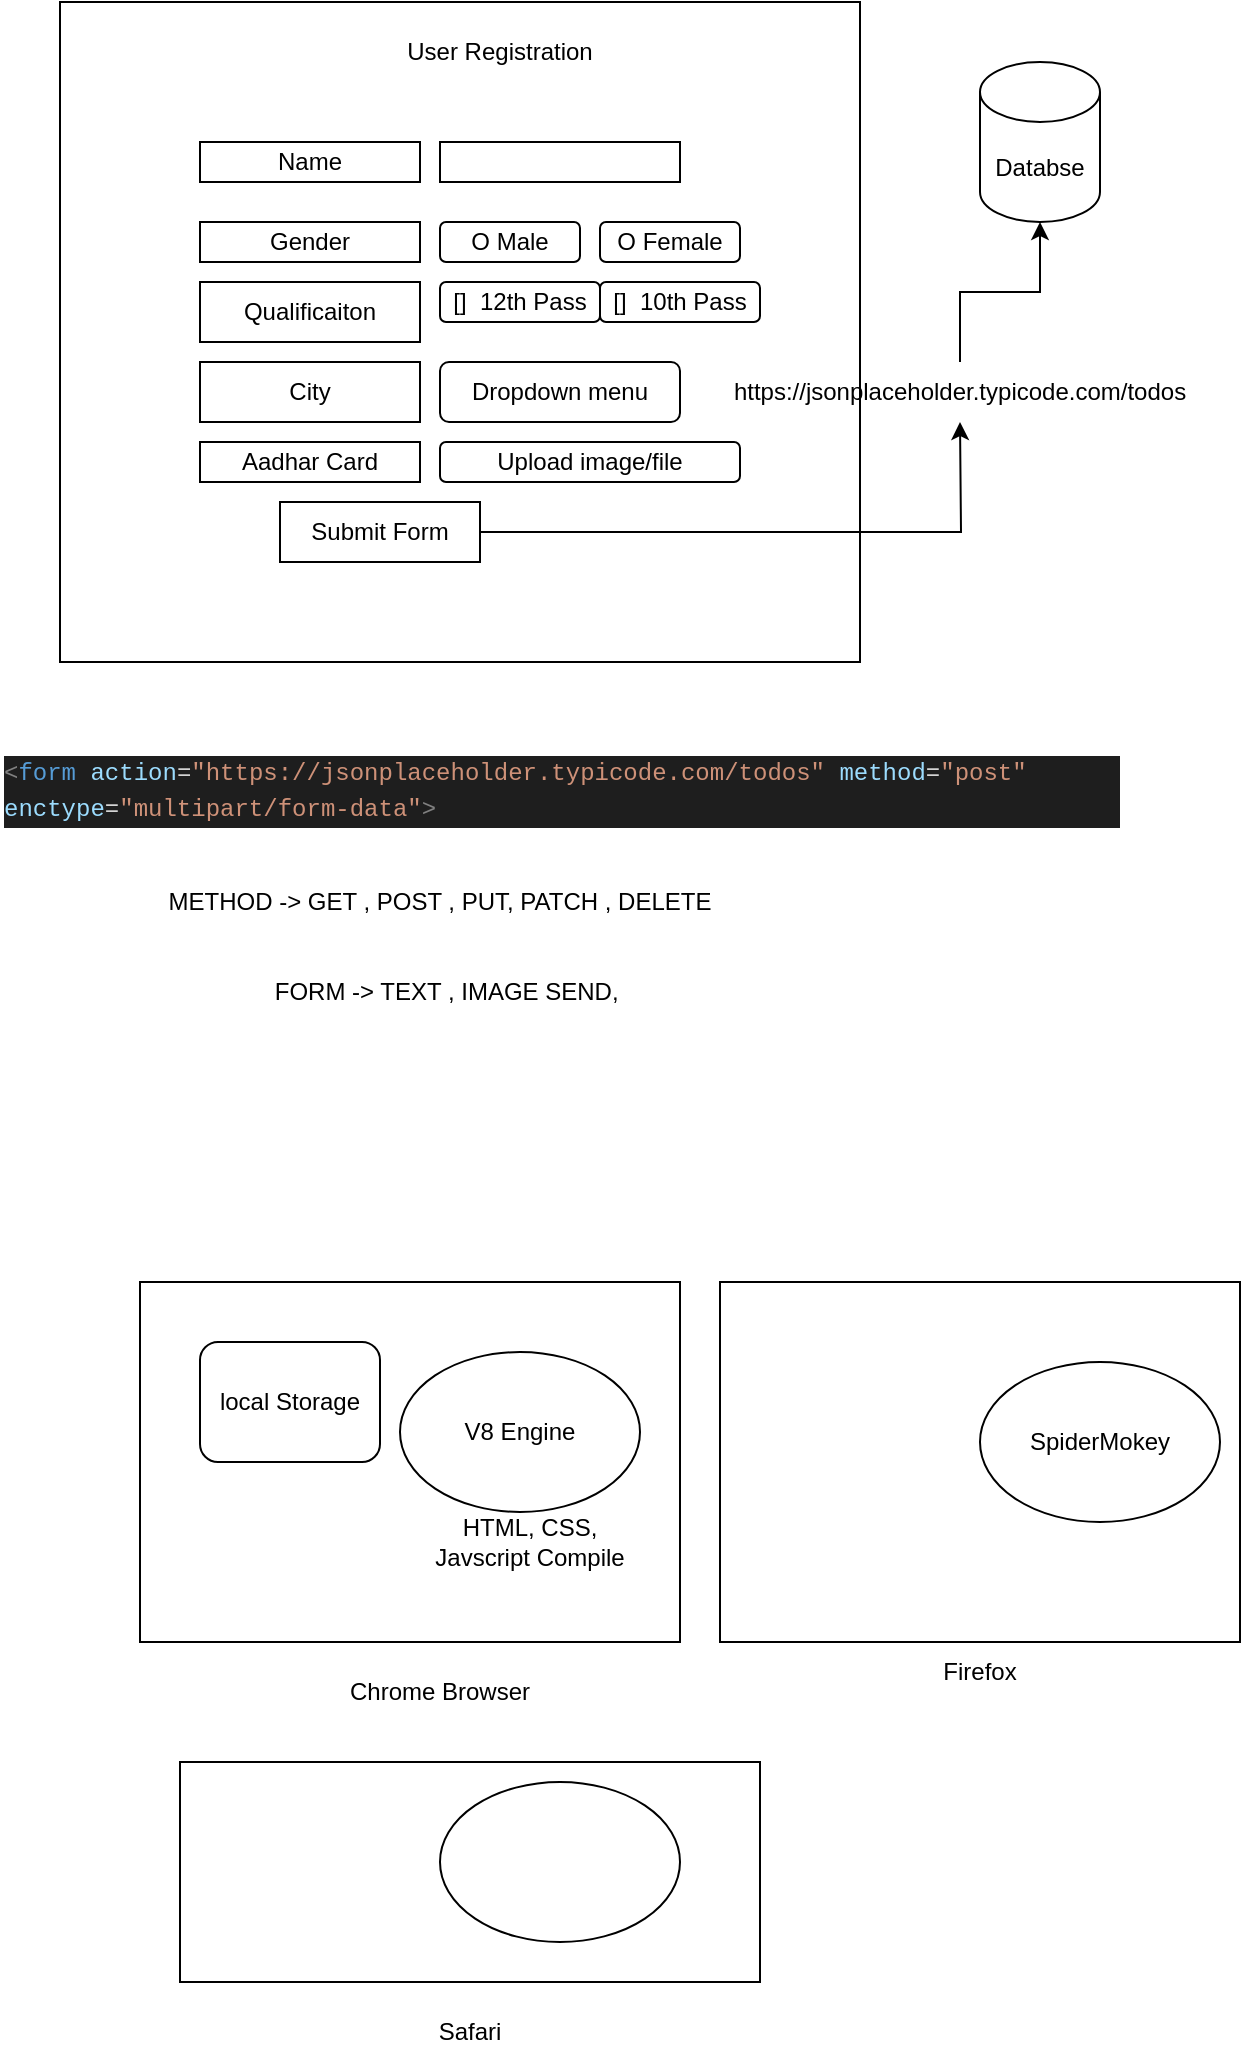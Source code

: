 <mxfile version="20.2.2" type="device"><diagram id="D8uAxka0i_F_hIoowxy5" name="Page-1"><mxGraphModel dx="1140" dy="527" grid="1" gridSize="10" guides="1" tooltips="1" connect="1" arrows="1" fold="1" page="1" pageScale="1" pageWidth="850" pageHeight="1100" math="0" shadow="0"><root><mxCell id="0"/><mxCell id="1" parent="0"/><mxCell id="Z_ufzp1KqPyGk6DbeyGO-2" value="" style="rounded=0;whiteSpace=wrap;html=1;" parent="1" vertex="1"><mxGeometry x="100" y="70" width="400" height="330" as="geometry"/></mxCell><mxCell id="Z_ufzp1KqPyGk6DbeyGO-3" value="Name" style="rounded=0;whiteSpace=wrap;html=1;" parent="1" vertex="1"><mxGeometry x="170" y="140" width="110" height="20" as="geometry"/></mxCell><mxCell id="Z_ufzp1KqPyGk6DbeyGO-4" value="" style="rounded=0;whiteSpace=wrap;html=1;" parent="1" vertex="1"><mxGeometry x="290" y="140" width="120" height="20" as="geometry"/></mxCell><mxCell id="Z_ufzp1KqPyGk6DbeyGO-5" value="Gender" style="rounded=0;whiteSpace=wrap;html=1;" parent="1" vertex="1"><mxGeometry x="170" y="180" width="110" height="20" as="geometry"/></mxCell><mxCell id="Z_ufzp1KqPyGk6DbeyGO-6" value="O Male" style="rounded=1;whiteSpace=wrap;html=1;" parent="1" vertex="1"><mxGeometry x="290" y="180" width="70" height="20" as="geometry"/></mxCell><mxCell id="Z_ufzp1KqPyGk6DbeyGO-8" value="O Female" style="rounded=1;whiteSpace=wrap;html=1;" parent="1" vertex="1"><mxGeometry x="370" y="180" width="70" height="20" as="geometry"/></mxCell><mxCell id="Z_ufzp1KqPyGk6DbeyGO-9" value="Qualificaiton" style="rounded=0;whiteSpace=wrap;html=1;" parent="1" vertex="1"><mxGeometry x="170" y="210" width="110" height="30" as="geometry"/></mxCell><mxCell id="Z_ufzp1KqPyGk6DbeyGO-10" value="[]&amp;nbsp; 12th Pass" style="rounded=1;whiteSpace=wrap;html=1;" parent="1" vertex="1"><mxGeometry x="290" y="210" width="80" height="20" as="geometry"/></mxCell><mxCell id="Z_ufzp1KqPyGk6DbeyGO-11" value="[]&amp;nbsp; 10th Pass" style="rounded=1;whiteSpace=wrap;html=1;" parent="1" vertex="1"><mxGeometry x="370" y="210" width="80" height="20" as="geometry"/></mxCell><mxCell id="Z_ufzp1KqPyGk6DbeyGO-12" value="City" style="rounded=0;whiteSpace=wrap;html=1;" parent="1" vertex="1"><mxGeometry x="170" y="250" width="110" height="30" as="geometry"/></mxCell><mxCell id="Z_ufzp1KqPyGk6DbeyGO-14" value="Dropdown menu" style="rounded=1;whiteSpace=wrap;html=1;" parent="1" vertex="1"><mxGeometry x="290" y="250" width="120" height="30" as="geometry"/></mxCell><mxCell id="Z_ufzp1KqPyGk6DbeyGO-21" style="edgeStyle=orthogonalEdgeStyle;rounded=0;orthogonalLoop=1;jettySize=auto;html=1;" parent="1" source="Z_ufzp1KqPyGk6DbeyGO-15" edge="1"><mxGeometry relative="1" as="geometry"><mxPoint x="550" y="280" as="targetPoint"/></mxGeometry></mxCell><mxCell id="Z_ufzp1KqPyGk6DbeyGO-15" value="Submit Form" style="rounded=0;whiteSpace=wrap;html=1;" parent="1" vertex="1"><mxGeometry x="210" y="320" width="100" height="30" as="geometry"/></mxCell><mxCell id="Z_ufzp1KqPyGk6DbeyGO-17" value="Aadhar Card" style="rounded=0;whiteSpace=wrap;html=1;" parent="1" vertex="1"><mxGeometry x="170" y="290" width="110" height="20" as="geometry"/></mxCell><mxCell id="Z_ufzp1KqPyGk6DbeyGO-18" value="Upload image/file" style="rounded=1;whiteSpace=wrap;html=1;" parent="1" vertex="1"><mxGeometry x="290" y="290" width="150" height="20" as="geometry"/></mxCell><mxCell id="Z_ufzp1KqPyGk6DbeyGO-19" value="User Registration" style="text;html=1;strokeColor=none;fillColor=none;align=center;verticalAlign=middle;whiteSpace=wrap;rounded=0;" parent="1" vertex="1"><mxGeometry x="240" y="80" width="160" height="30" as="geometry"/></mxCell><mxCell id="Z_ufzp1KqPyGk6DbeyGO-24" style="edgeStyle=orthogonalEdgeStyle;rounded=0;orthogonalLoop=1;jettySize=auto;html=1;" parent="1" source="Z_ufzp1KqPyGk6DbeyGO-22" target="Z_ufzp1KqPyGk6DbeyGO-25" edge="1"><mxGeometry relative="1" as="geometry"><mxPoint x="540" y="140" as="targetPoint"/></mxGeometry></mxCell><mxCell id="Z_ufzp1KqPyGk6DbeyGO-22" value="https://jsonplaceholder.typicode.com/todos" style="text;html=1;strokeColor=none;fillColor=none;align=center;verticalAlign=middle;whiteSpace=wrap;rounded=0;" parent="1" vertex="1"><mxGeometry x="520" y="250" width="60" height="30" as="geometry"/></mxCell><mxCell id="Z_ufzp1KqPyGk6DbeyGO-25" value="Databse" style="shape=cylinder3;whiteSpace=wrap;html=1;boundedLbl=1;backgroundOutline=1;size=15;" parent="1" vertex="1"><mxGeometry x="560" y="100" width="60" height="80" as="geometry"/></mxCell><mxCell id="Z_ufzp1KqPyGk6DbeyGO-27" value="&lt;meta charset=&quot;utf-8&quot;&gt;&lt;div style=&quot;color: rgb(212, 212, 212); background-color: rgb(30, 30, 30); font-family: Menlo, Monaco, &amp;quot;Courier New&amp;quot;, monospace; font-weight: normal; font-size: 12px; line-height: 18px;&quot;&gt;&lt;div&gt;&lt;span style=&quot;color: #d4d4d4;&quot;&gt;    &lt;/span&gt;&lt;span style=&quot;color: #808080;&quot;&gt;&amp;lt;&lt;/span&gt;&lt;span style=&quot;color: #569cd6;&quot;&gt;form&lt;/span&gt;&lt;span style=&quot;color: #d4d4d4;&quot;&gt; &lt;/span&gt;&lt;span style=&quot;color: #9cdcfe;&quot;&gt;action&lt;/span&gt;&lt;span style=&quot;color: #d4d4d4;&quot;&gt;=&lt;/span&gt;&lt;span style=&quot;color: #ce9178;&quot;&gt;&quot;https://jsonplaceholder.typicode.com/todos&quot;&lt;/span&gt;&lt;span style=&quot;color: #d4d4d4;&quot;&gt; &lt;/span&gt;&lt;span style=&quot;color: #9cdcfe;&quot;&gt;method&lt;/span&gt;&lt;span style=&quot;color: #d4d4d4;&quot;&gt;=&lt;/span&gt;&lt;span style=&quot;color: #ce9178;&quot;&gt;&quot;post&quot;&lt;/span&gt;&lt;span style=&quot;color: #d4d4d4;&quot;&gt; &lt;/span&gt;&lt;span style=&quot;color: #9cdcfe;&quot;&gt;enctype&lt;/span&gt;&lt;span style=&quot;color: #d4d4d4;&quot;&gt;=&lt;/span&gt;&lt;span style=&quot;color: #ce9178;&quot;&gt;&quot;multipart/form-data&quot;&lt;/span&gt;&lt;span style=&quot;color: #808080;&quot;&gt;&amp;gt;&lt;/span&gt;&lt;/div&gt;&lt;/div&gt;" style="text;whiteSpace=wrap;html=1;" parent="1" vertex="1"><mxGeometry x="70" y="440" width="560" height="60" as="geometry"/></mxCell><mxCell id="Z_ufzp1KqPyGk6DbeyGO-28" value="METHOD -&amp;gt; GET , POST , PUT, PATCH , DELETE" style="text;html=1;strokeColor=none;fillColor=none;align=center;verticalAlign=middle;whiteSpace=wrap;rounded=0;" parent="1" vertex="1"><mxGeometry x="130" y="500" width="320" height="40" as="geometry"/></mxCell><mxCell id="Z_ufzp1KqPyGk6DbeyGO-30" value="FORM -&amp;gt; TEXT , IMAGE SEND,&amp;nbsp;" style="text;html=1;strokeColor=none;fillColor=none;align=center;verticalAlign=middle;whiteSpace=wrap;rounded=0;" parent="1" vertex="1"><mxGeometry x="150" y="550" width="290" height="30" as="geometry"/></mxCell><mxCell id="yUM6swH4j5zm5fNotbbf-1" value="" style="rounded=0;whiteSpace=wrap;html=1;" parent="1" vertex="1"><mxGeometry x="140" y="710" width="270" height="180" as="geometry"/></mxCell><mxCell id="yUM6swH4j5zm5fNotbbf-2" value="Chrome Browser" style="text;html=1;strokeColor=none;fillColor=none;align=center;verticalAlign=middle;whiteSpace=wrap;rounded=0;" parent="1" vertex="1"><mxGeometry x="225" y="900" width="130" height="30" as="geometry"/></mxCell><mxCell id="yUM6swH4j5zm5fNotbbf-3" value="" style="ellipse;whiteSpace=wrap;html=1;" parent="1" vertex="1"><mxGeometry x="270" y="745" width="120" height="80" as="geometry"/></mxCell><mxCell id="yUM6swH4j5zm5fNotbbf-5" value="V8 Engine" style="text;html=1;strokeColor=none;fillColor=none;align=center;verticalAlign=middle;whiteSpace=wrap;rounded=0;" parent="1" vertex="1"><mxGeometry x="300" y="770" width="60" height="30" as="geometry"/></mxCell><mxCell id="yUM6swH4j5zm5fNotbbf-6" value="HTML, CSS, Javscript Compile" style="text;html=1;strokeColor=none;fillColor=none;align=center;verticalAlign=middle;whiteSpace=wrap;rounded=0;" parent="1" vertex="1"><mxGeometry x="280" y="825" width="110" height="30" as="geometry"/></mxCell><mxCell id="yUM6swH4j5zm5fNotbbf-7" value="" style="rounded=0;whiteSpace=wrap;html=1;" parent="1" vertex="1"><mxGeometry x="430" y="710" width="260" height="180" as="geometry"/></mxCell><mxCell id="yUM6swH4j5zm5fNotbbf-8" value="Firefox" style="text;html=1;strokeColor=none;fillColor=none;align=center;verticalAlign=middle;whiteSpace=wrap;rounded=0;" parent="1" vertex="1"><mxGeometry x="530" y="890" width="60" height="30" as="geometry"/></mxCell><mxCell id="yUM6swH4j5zm5fNotbbf-9" value="SpiderMokey" style="ellipse;whiteSpace=wrap;html=1;" parent="1" vertex="1"><mxGeometry x="560" y="750" width="120" height="80" as="geometry"/></mxCell><mxCell id="yUM6swH4j5zm5fNotbbf-10" value="" style="rounded=0;whiteSpace=wrap;html=1;" parent="1" vertex="1"><mxGeometry x="160" y="950" width="290" height="110" as="geometry"/></mxCell><mxCell id="yUM6swH4j5zm5fNotbbf-11" value="Safari" style="text;html=1;strokeColor=none;fillColor=none;align=center;verticalAlign=middle;whiteSpace=wrap;rounded=0;" parent="1" vertex="1"><mxGeometry x="275" y="1070" width="60" height="30" as="geometry"/></mxCell><mxCell id="yUM6swH4j5zm5fNotbbf-12" value="" style="ellipse;whiteSpace=wrap;html=1;" parent="1" vertex="1"><mxGeometry x="290" y="960" width="120" height="80" as="geometry"/></mxCell><mxCell id="7B6rSaxni76k6IgvtX_4-1" value="local Storage" style="rounded=1;whiteSpace=wrap;html=1;" vertex="1" parent="1"><mxGeometry x="170" y="740" width="90" height="60" as="geometry"/></mxCell></root></mxGraphModel></diagram></mxfile>